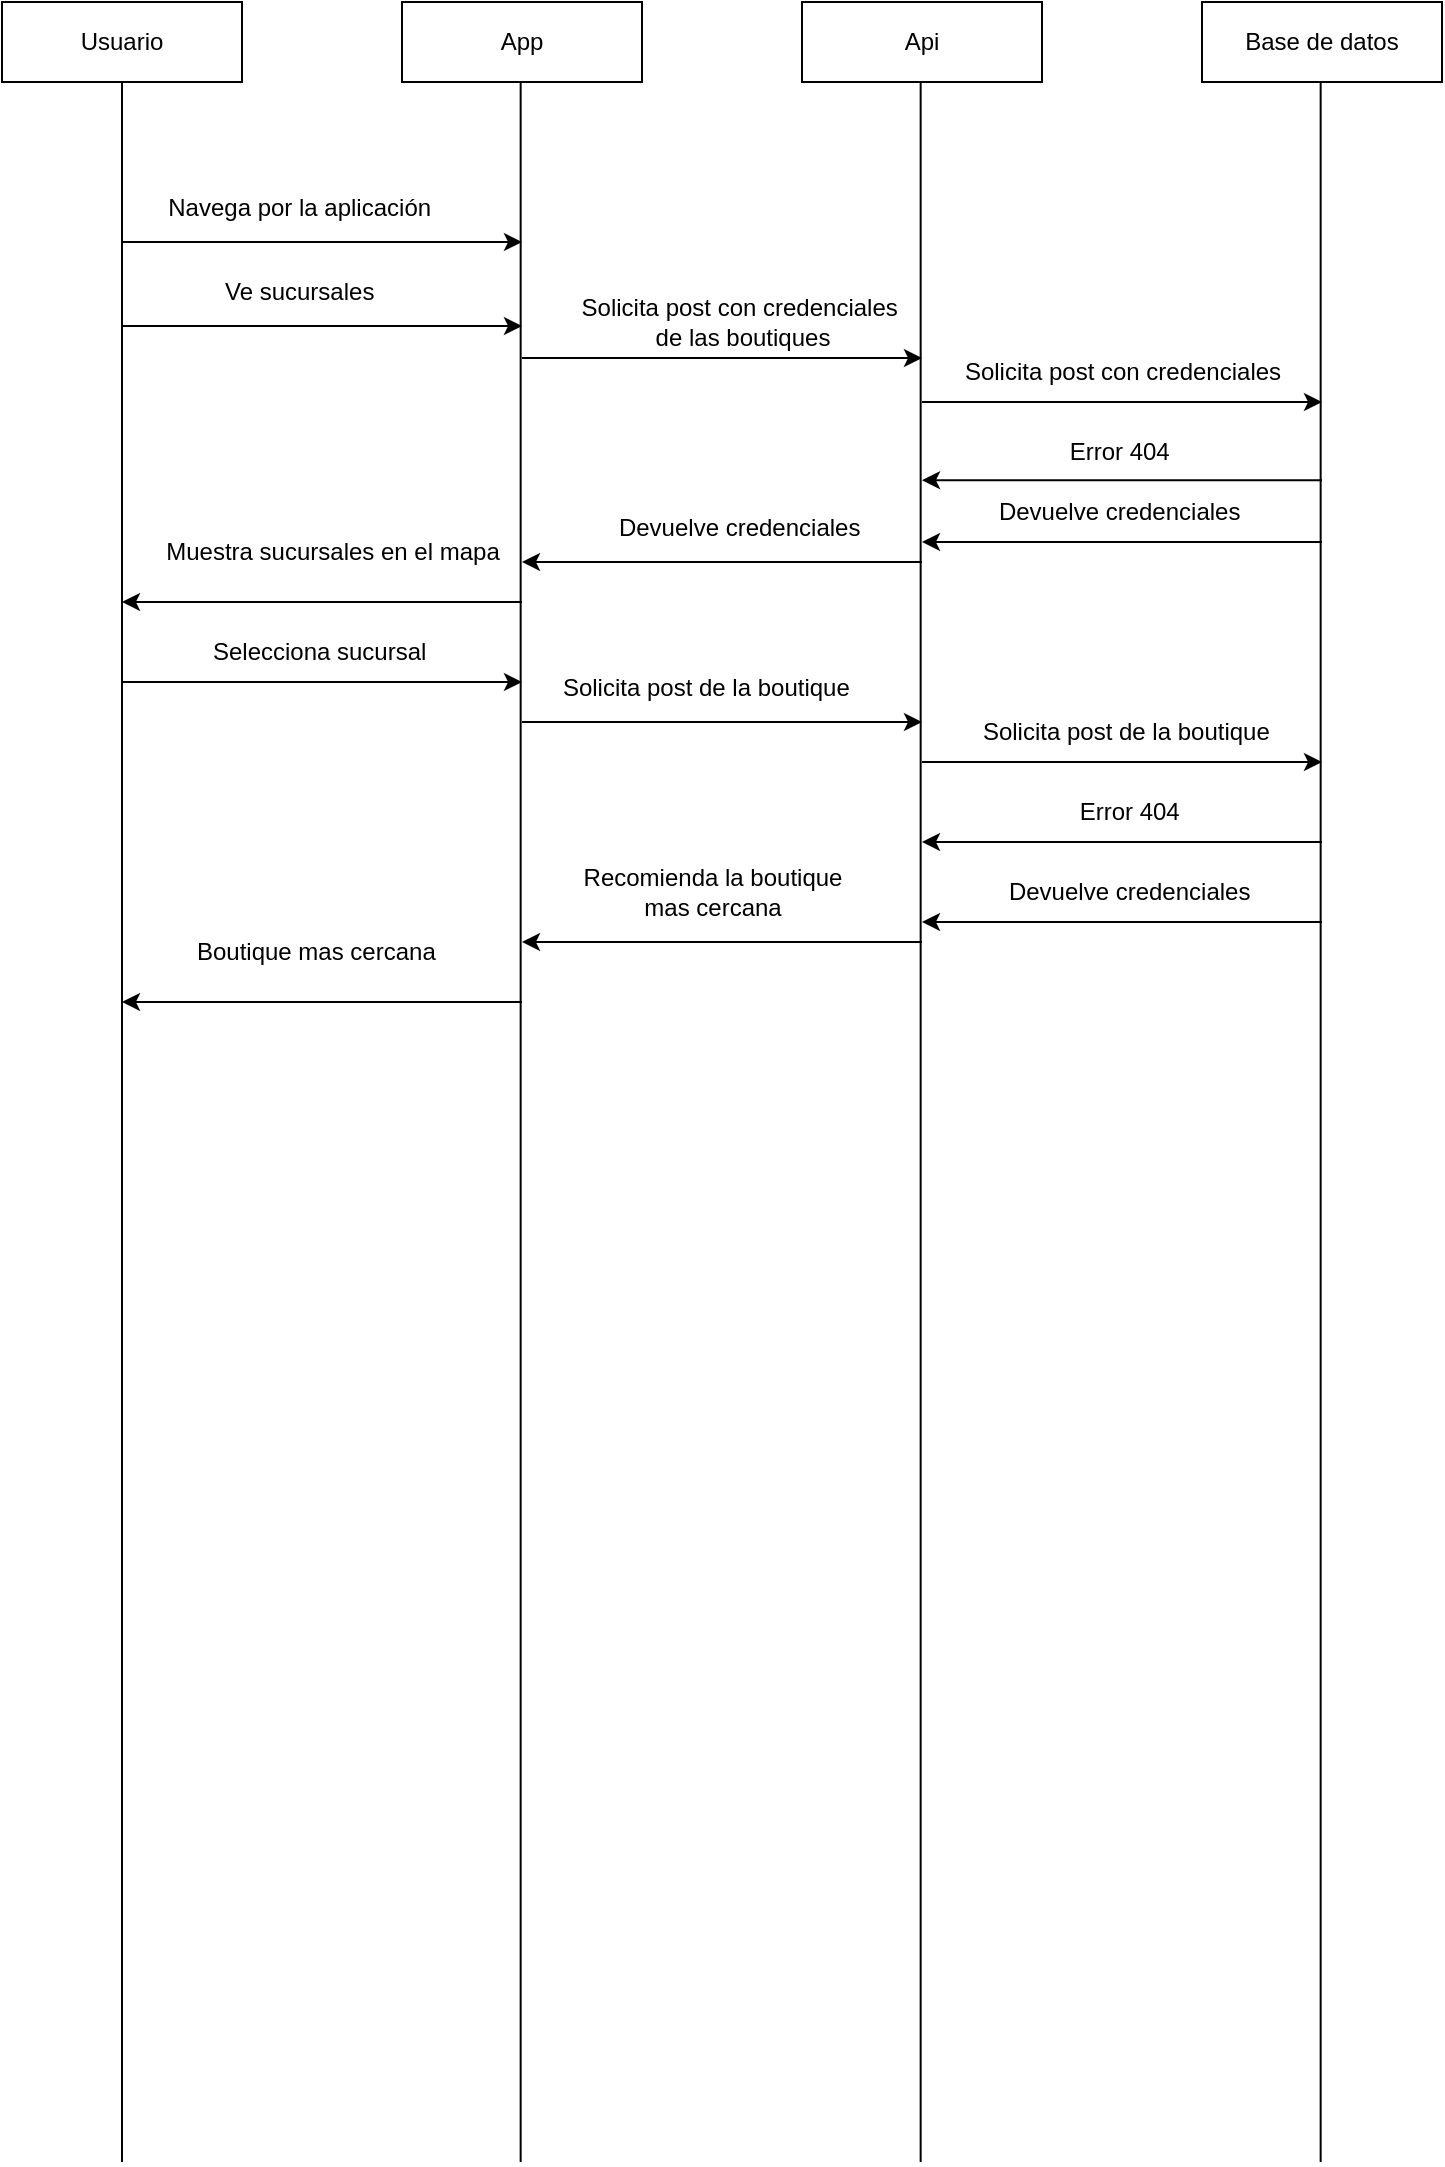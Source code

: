 <mxfile version="26.0.12">
  <diagram name="Página-1" id="dlwT1MvG68OgB3is2AuJ">
    <mxGraphModel dx="2018" dy="1126" grid="1" gridSize="10" guides="1" tooltips="1" connect="1" arrows="1" fold="1" page="1" pageScale="1" pageWidth="827" pageHeight="1169" math="0" shadow="0">
      <root>
        <mxCell id="0" />
        <mxCell id="1" parent="0" />
        <mxCell id="9ApAjv21XK0zCCLtbexM-1" value="Usuario" style="rounded=0;whiteSpace=wrap;html=1;" vertex="1" parent="1">
          <mxGeometry x="80" y="40" width="120" height="40" as="geometry" />
        </mxCell>
        <mxCell id="9ApAjv21XK0zCCLtbexM-6" value="App" style="rounded=0;whiteSpace=wrap;html=1;" vertex="1" parent="1">
          <mxGeometry x="280" y="40" width="120" height="40" as="geometry" />
        </mxCell>
        <mxCell id="9ApAjv21XK0zCCLtbexM-7" value="Api" style="rounded=0;whiteSpace=wrap;html=1;" vertex="1" parent="1">
          <mxGeometry x="480" y="40" width="120" height="40" as="geometry" />
        </mxCell>
        <mxCell id="9ApAjv21XK0zCCLtbexM-8" value="Base de datos" style="rounded=0;whiteSpace=wrap;html=1;" vertex="1" parent="1">
          <mxGeometry x="680" y="40" width="120" height="40" as="geometry" />
        </mxCell>
        <mxCell id="9ApAjv21XK0zCCLtbexM-9" value="" style="endArrow=none;html=1;rounded=0;entryX=0.5;entryY=1;entryDx=0;entryDy=0;" edge="1" parent="1" target="9ApAjv21XK0zCCLtbexM-1">
          <mxGeometry width="50" height="50" relative="1" as="geometry">
            <mxPoint x="140" y="1120" as="sourcePoint" />
            <mxPoint x="210" y="270" as="targetPoint" />
          </mxGeometry>
        </mxCell>
        <mxCell id="9ApAjv21XK0zCCLtbexM-10" value="" style="endArrow=none;html=1;rounded=0;entryX=0.5;entryY=1;entryDx=0;entryDy=0;" edge="1" parent="1">
          <mxGeometry width="50" height="50" relative="1" as="geometry">
            <mxPoint x="339.33" y="1120" as="sourcePoint" />
            <mxPoint x="339.33" y="80" as="targetPoint" />
          </mxGeometry>
        </mxCell>
        <mxCell id="9ApAjv21XK0zCCLtbexM-11" value="" style="endArrow=none;html=1;rounded=0;entryX=0.5;entryY=1;entryDx=0;entryDy=0;" edge="1" parent="1">
          <mxGeometry width="50" height="50" relative="1" as="geometry">
            <mxPoint x="539.33" y="1120" as="sourcePoint" />
            <mxPoint x="539.33" y="80" as="targetPoint" />
          </mxGeometry>
        </mxCell>
        <mxCell id="9ApAjv21XK0zCCLtbexM-12" value="" style="endArrow=none;html=1;rounded=0;entryX=0.5;entryY=1;entryDx=0;entryDy=0;" edge="1" parent="1">
          <mxGeometry width="50" height="50" relative="1" as="geometry">
            <mxPoint x="739.33" y="1120" as="sourcePoint" />
            <mxPoint x="739.33" y="80" as="targetPoint" />
          </mxGeometry>
        </mxCell>
        <mxCell id="9ApAjv21XK0zCCLtbexM-13" value="" style="endArrow=classic;html=1;rounded=0;" edge="1" parent="1">
          <mxGeometry width="50" height="50" relative="1" as="geometry">
            <mxPoint x="140" y="160" as="sourcePoint" />
            <mxPoint x="340" y="160" as="targetPoint" />
          </mxGeometry>
        </mxCell>
        <mxCell id="9ApAjv21XK0zCCLtbexM-14" value="Navega por la aplicación&amp;nbsp;" style="text;html=1;align=center;verticalAlign=middle;resizable=0;points=[];autosize=1;strokeColor=none;fillColor=none;" vertex="1" parent="1">
          <mxGeometry x="150" y="128" width="160" height="30" as="geometry" />
        </mxCell>
        <mxCell id="9ApAjv21XK0zCCLtbexM-15" value="" style="endArrow=classic;html=1;rounded=0;" edge="1" parent="1">
          <mxGeometry width="50" height="50" relative="1" as="geometry">
            <mxPoint x="140" y="202" as="sourcePoint" />
            <mxPoint x="340" y="202" as="targetPoint" />
          </mxGeometry>
        </mxCell>
        <mxCell id="9ApAjv21XK0zCCLtbexM-17" value="Ve sucursales&amp;nbsp;" style="text;html=1;align=center;verticalAlign=middle;resizable=0;points=[];autosize=1;strokeColor=none;fillColor=none;" vertex="1" parent="1">
          <mxGeometry x="180" y="170" width="100" height="30" as="geometry" />
        </mxCell>
        <mxCell id="9ApAjv21XK0zCCLtbexM-18" value="" style="endArrow=classic;html=1;rounded=0;" edge="1" parent="1">
          <mxGeometry width="50" height="50" relative="1" as="geometry">
            <mxPoint x="340" y="218" as="sourcePoint" />
            <mxPoint x="540" y="218" as="targetPoint" />
          </mxGeometry>
        </mxCell>
        <mxCell id="9ApAjv21XK0zCCLtbexM-20" value="Solicita post con credenciales&amp;nbsp;&lt;div&gt;de las boutiques&lt;/div&gt;" style="text;html=1;align=center;verticalAlign=middle;resizable=0;points=[];autosize=1;strokeColor=none;fillColor=none;" vertex="1" parent="1">
          <mxGeometry x="360" y="180" width="180" height="40" as="geometry" />
        </mxCell>
        <mxCell id="9ApAjv21XK0zCCLtbexM-21" value="" style="endArrow=classic;html=1;rounded=0;" edge="1" parent="1">
          <mxGeometry width="50" height="50" relative="1" as="geometry">
            <mxPoint x="540" y="240" as="sourcePoint" />
            <mxPoint x="740" y="240" as="targetPoint" />
          </mxGeometry>
        </mxCell>
        <mxCell id="9ApAjv21XK0zCCLtbexM-24" value="" style="endArrow=none;html=1;rounded=0;startFill=1;startArrow=classic;" edge="1" parent="1">
          <mxGeometry width="50" height="50" relative="1" as="geometry">
            <mxPoint x="540" y="310" as="sourcePoint" />
            <mxPoint x="740" y="310" as="targetPoint" />
          </mxGeometry>
        </mxCell>
        <mxCell id="9ApAjv21XK0zCCLtbexM-25" value="Devuelve credenciales&amp;nbsp;" style="text;html=1;align=center;verticalAlign=middle;resizable=0;points=[];autosize=1;strokeColor=none;fillColor=none;" vertex="1" parent="1">
          <mxGeometry x="565" y="280" width="150" height="30" as="geometry" />
        </mxCell>
        <mxCell id="9ApAjv21XK0zCCLtbexM-26" value="Solicita post con credenciales" style="text;html=1;align=center;verticalAlign=middle;resizable=0;points=[];autosize=1;strokeColor=none;fillColor=none;" vertex="1" parent="1">
          <mxGeometry x="550" y="210" width="180" height="30" as="geometry" />
        </mxCell>
        <mxCell id="9ApAjv21XK0zCCLtbexM-27" value="" style="endArrow=none;html=1;rounded=0;startFill=1;startArrow=classic;" edge="1" parent="1">
          <mxGeometry width="50" height="50" relative="1" as="geometry">
            <mxPoint x="340" y="320" as="sourcePoint" />
            <mxPoint x="540" y="320" as="targetPoint" />
          </mxGeometry>
        </mxCell>
        <mxCell id="9ApAjv21XK0zCCLtbexM-28" value="Devuelve credenciales&amp;nbsp;" style="text;html=1;align=center;verticalAlign=middle;resizable=0;points=[];autosize=1;strokeColor=none;fillColor=none;" vertex="1" parent="1">
          <mxGeometry x="375" y="288" width="150" height="30" as="geometry" />
        </mxCell>
        <mxCell id="9ApAjv21XK0zCCLtbexM-29" value="" style="endArrow=none;html=1;rounded=0;startFill=1;startArrow=classic;" edge="1" parent="1">
          <mxGeometry width="50" height="50" relative="1" as="geometry">
            <mxPoint x="140" y="340" as="sourcePoint" />
            <mxPoint x="340" y="340" as="targetPoint" />
          </mxGeometry>
        </mxCell>
        <mxCell id="9ApAjv21XK0zCCLtbexM-30" value="Muestra sucursales en el mapa" style="text;html=1;align=center;verticalAlign=middle;resizable=0;points=[];autosize=1;strokeColor=none;fillColor=none;" vertex="1" parent="1">
          <mxGeometry x="150" y="300" width="190" height="30" as="geometry" />
        </mxCell>
        <mxCell id="9ApAjv21XK0zCCLtbexM-31" value="" style="endArrow=classic;html=1;rounded=0;" edge="1" parent="1">
          <mxGeometry width="50" height="50" relative="1" as="geometry">
            <mxPoint x="140" y="380" as="sourcePoint" />
            <mxPoint x="340" y="380" as="targetPoint" />
          </mxGeometry>
        </mxCell>
        <mxCell id="9ApAjv21XK0zCCLtbexM-32" value="Selecciona sucursal&amp;nbsp;" style="text;html=1;align=center;verticalAlign=middle;resizable=0;points=[];autosize=1;strokeColor=none;fillColor=none;" vertex="1" parent="1">
          <mxGeometry x="175" y="350" width="130" height="30" as="geometry" />
        </mxCell>
        <mxCell id="9ApAjv21XK0zCCLtbexM-33" value="" style="endArrow=classic;html=1;rounded=0;" edge="1" parent="1">
          <mxGeometry width="50" height="50" relative="1" as="geometry">
            <mxPoint x="340" y="400" as="sourcePoint" />
            <mxPoint x="540" y="400" as="targetPoint" />
          </mxGeometry>
        </mxCell>
        <mxCell id="9ApAjv21XK0zCCLtbexM-34" value="Solicita post de la boutique&amp;nbsp;&amp;nbsp;" style="text;html=1;align=center;verticalAlign=middle;resizable=0;points=[];autosize=1;strokeColor=none;fillColor=none;" vertex="1" parent="1">
          <mxGeometry x="350" y="368" width="170" height="30" as="geometry" />
        </mxCell>
        <mxCell id="9ApAjv21XK0zCCLtbexM-36" value="" style="endArrow=none;html=1;rounded=0;startFill=1;startArrow=classic;" edge="1" parent="1">
          <mxGeometry width="50" height="50" relative="1" as="geometry">
            <mxPoint x="540" y="279.09" as="sourcePoint" />
            <mxPoint x="740" y="279.09" as="targetPoint" />
          </mxGeometry>
        </mxCell>
        <mxCell id="9ApAjv21XK0zCCLtbexM-37" value="Error 404&amp;nbsp;" style="text;html=1;align=center;verticalAlign=middle;resizable=0;points=[];autosize=1;strokeColor=none;fillColor=none;" vertex="1" parent="1">
          <mxGeometry x="600" y="250" width="80" height="30" as="geometry" />
        </mxCell>
        <mxCell id="9ApAjv21XK0zCCLtbexM-38" value="" style="endArrow=classic;html=1;rounded=0;" edge="1" parent="1">
          <mxGeometry width="50" height="50" relative="1" as="geometry">
            <mxPoint x="540" y="420" as="sourcePoint" />
            <mxPoint x="740" y="420" as="targetPoint" />
          </mxGeometry>
        </mxCell>
        <mxCell id="9ApAjv21XK0zCCLtbexM-39" value="Solicita post de la boutique&amp;nbsp;&amp;nbsp;" style="text;html=1;align=center;verticalAlign=middle;resizable=0;points=[];autosize=1;strokeColor=none;fillColor=none;" vertex="1" parent="1">
          <mxGeometry x="560" y="390" width="170" height="30" as="geometry" />
        </mxCell>
        <mxCell id="9ApAjv21XK0zCCLtbexM-40" value="" style="endArrow=none;html=1;rounded=0;startFill=1;startArrow=classic;" edge="1" parent="1">
          <mxGeometry width="50" height="50" relative="1" as="geometry">
            <mxPoint x="540" y="460" as="sourcePoint" />
            <mxPoint x="740" y="460" as="targetPoint" />
          </mxGeometry>
        </mxCell>
        <mxCell id="9ApAjv21XK0zCCLtbexM-41" value="Error 404&amp;nbsp;" style="text;html=1;align=center;verticalAlign=middle;resizable=0;points=[];autosize=1;strokeColor=none;fillColor=none;" vertex="1" parent="1">
          <mxGeometry x="605" y="430" width="80" height="30" as="geometry" />
        </mxCell>
        <mxCell id="9ApAjv21XK0zCCLtbexM-42" value="Devuelve credenciales&amp;nbsp;" style="text;html=1;align=center;verticalAlign=middle;resizable=0;points=[];autosize=1;strokeColor=none;fillColor=none;" vertex="1" parent="1">
          <mxGeometry x="570" y="470" width="150" height="30" as="geometry" />
        </mxCell>
        <mxCell id="9ApAjv21XK0zCCLtbexM-43" value="" style="endArrow=none;html=1;rounded=0;startFill=1;startArrow=classic;" edge="1" parent="1">
          <mxGeometry width="50" height="50" relative="1" as="geometry">
            <mxPoint x="540" y="500" as="sourcePoint" />
            <mxPoint x="740" y="500" as="targetPoint" />
          </mxGeometry>
        </mxCell>
        <mxCell id="9ApAjv21XK0zCCLtbexM-44" value="" style="endArrow=none;html=1;rounded=0;startFill=1;startArrow=classic;" edge="1" parent="1">
          <mxGeometry width="50" height="50" relative="1" as="geometry">
            <mxPoint x="340" y="510" as="sourcePoint" />
            <mxPoint x="540" y="510" as="targetPoint" />
          </mxGeometry>
        </mxCell>
        <mxCell id="9ApAjv21XK0zCCLtbexM-45" value="Recomienda la boutique&lt;div&gt;&amp;nbsp;mas cercana&amp;nbsp;&lt;/div&gt;" style="text;html=1;align=center;verticalAlign=middle;resizable=0;points=[];autosize=1;strokeColor=none;fillColor=none;" vertex="1" parent="1">
          <mxGeometry x="360" y="465" width="150" height="40" as="geometry" />
        </mxCell>
        <mxCell id="9ApAjv21XK0zCCLtbexM-46" value="" style="endArrow=none;html=1;rounded=0;startFill=1;startArrow=classic;" edge="1" parent="1">
          <mxGeometry width="50" height="50" relative="1" as="geometry">
            <mxPoint x="140" y="540" as="sourcePoint" />
            <mxPoint x="340" y="540" as="targetPoint" />
          </mxGeometry>
        </mxCell>
        <mxCell id="9ApAjv21XK0zCCLtbexM-47" value="Boutique mas cercana&amp;nbsp;&amp;nbsp;" style="text;html=1;align=center;verticalAlign=middle;resizable=0;points=[];autosize=1;strokeColor=none;fillColor=none;" vertex="1" parent="1">
          <mxGeometry x="165" y="500" width="150" height="30" as="geometry" />
        </mxCell>
      </root>
    </mxGraphModel>
  </diagram>
</mxfile>

